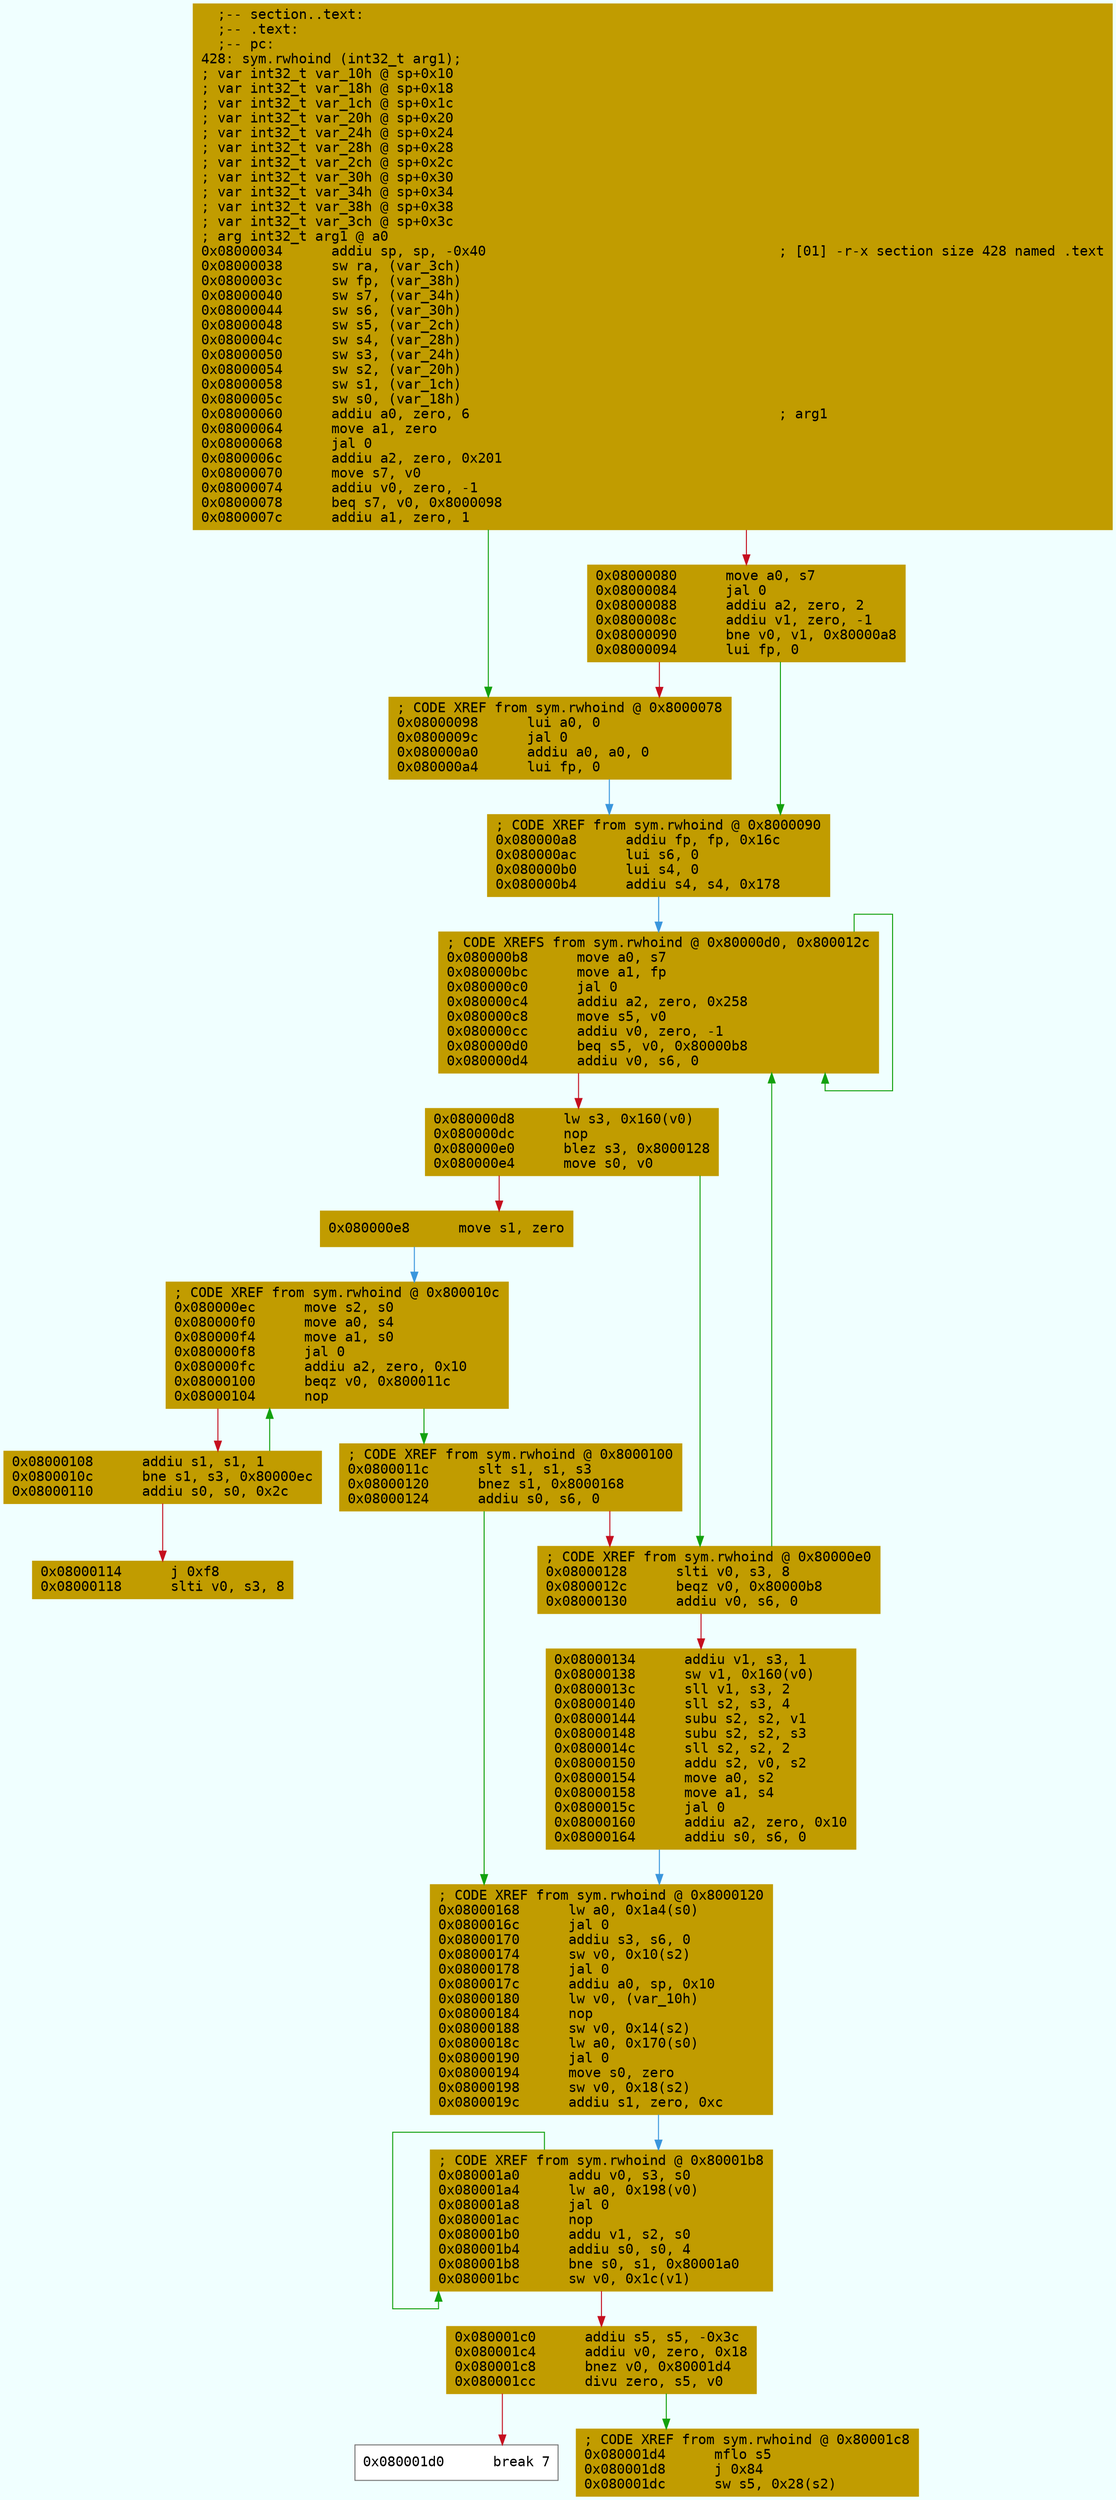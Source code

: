 digraph code {
	graph [bgcolor=azure fontsize=8 fontname="Courier" splines="ortho"];
	node [fillcolor=gray style=filled shape=box];
	edge [arrowhead="normal"];
	"0x08000034" [URL="sym.rwhoind/0x08000034", fillcolor="#c19c00",color="#c19c00", fontname="Courier",label="  ;-- section..text:\l  ;-- .text:\l  ;-- pc:\l428: sym.rwhoind (int32_t arg1);\l; var int32_t var_10h @ sp+0x10\l; var int32_t var_18h @ sp+0x18\l; var int32_t var_1ch @ sp+0x1c\l; var int32_t var_20h @ sp+0x20\l; var int32_t var_24h @ sp+0x24\l; var int32_t var_28h @ sp+0x28\l; var int32_t var_2ch @ sp+0x2c\l; var int32_t var_30h @ sp+0x30\l; var int32_t var_34h @ sp+0x34\l; var int32_t var_38h @ sp+0x38\l; var int32_t var_3ch @ sp+0x3c\l; arg int32_t arg1 @ a0\l0x08000034      addiu sp, sp, -0x40                                    ; [01] -r-x section size 428 named .text\l0x08000038      sw ra, (var_3ch)\l0x0800003c      sw fp, (var_38h)\l0x08000040      sw s7, (var_34h)\l0x08000044      sw s6, (var_30h)\l0x08000048      sw s5, (var_2ch)\l0x0800004c      sw s4, (var_28h)\l0x08000050      sw s3, (var_24h)\l0x08000054      sw s2, (var_20h)\l0x08000058      sw s1, (var_1ch)\l0x0800005c      sw s0, (var_18h)\l0x08000060      addiu a0, zero, 6                                      ; arg1\l0x08000064      move a1, zero\l0x08000068      jal 0\l0x0800006c      addiu a2, zero, 0x201\l0x08000070      move s7, v0\l0x08000074      addiu v0, zero, -1\l0x08000078      beq s7, v0, 0x8000098\l0x0800007c      addiu a1, zero, 1\l"]
	"0x08000080" [URL="sym.rwhoind/0x08000080", fillcolor="#c19c00",color="#c19c00", fontname="Courier",label="0x08000080      move a0, s7\l0x08000084      jal 0\l0x08000088      addiu a2, zero, 2\l0x0800008c      addiu v1, zero, -1\l0x08000090      bne v0, v1, 0x80000a8\l0x08000094      lui fp, 0\l"]
	"0x08000098" [URL="sym.rwhoind/0x08000098", fillcolor="#c19c00",color="#c19c00", fontname="Courier",label="; CODE XREF from sym.rwhoind @ 0x8000078\l0x08000098      lui a0, 0\l0x0800009c      jal 0\l0x080000a0      addiu a0, a0, 0\l0x080000a4      lui fp, 0\l"]
	"0x080000a8" [URL="sym.rwhoind/0x080000a8", fillcolor="#c19c00",color="#c19c00", fontname="Courier",label="; CODE XREF from sym.rwhoind @ 0x8000090\l0x080000a8      addiu fp, fp, 0x16c\l0x080000ac      lui s6, 0\l0x080000b0      lui s4, 0\l0x080000b4      addiu s4, s4, 0x178\l"]
	"0x080000b8" [URL="sym.rwhoind/0x080000b8", fillcolor="#c19c00",color="#c19c00", fontname="Courier",label="; CODE XREFS from sym.rwhoind @ 0x80000d0, 0x800012c\l0x080000b8      move a0, s7\l0x080000bc      move a1, fp\l0x080000c0      jal 0\l0x080000c4      addiu a2, zero, 0x258\l0x080000c8      move s5, v0\l0x080000cc      addiu v0, zero, -1\l0x080000d0      beq s5, v0, 0x80000b8\l0x080000d4      addiu v0, s6, 0\l"]
	"0x080000d8" [URL="sym.rwhoind/0x080000d8", fillcolor="#c19c00",color="#c19c00", fontname="Courier",label="0x080000d8      lw s3, 0x160(v0)\l0x080000dc      nop\l0x080000e0      blez s3, 0x8000128\l0x080000e4      move s0, v0\l"]
	"0x080000e8" [URL="sym.rwhoind/0x080000e8", fillcolor="#c19c00",color="#c19c00", fontname="Courier",label="0x080000e8      move s1, zero\l"]
	"0x080000ec" [URL="sym.rwhoind/0x080000ec", fillcolor="#c19c00",color="#c19c00", fontname="Courier",label="; CODE XREF from sym.rwhoind @ 0x800010c\l0x080000ec      move s2, s0\l0x080000f0      move a0, s4\l0x080000f4      move a1, s0\l0x080000f8      jal 0\l0x080000fc      addiu a2, zero, 0x10\l0x08000100      beqz v0, 0x800011c\l0x08000104      nop\l"]
	"0x08000108" [URL="sym.rwhoind/0x08000108", fillcolor="#c19c00",color="#c19c00", fontname="Courier",label="0x08000108      addiu s1, s1, 1\l0x0800010c      bne s1, s3, 0x80000ec\l0x08000110      addiu s0, s0, 0x2c\l"]
	"0x08000114" [URL="sym.rwhoind/0x08000114", fillcolor="#c19c00",color="#c19c00", fontname="Courier",label="0x08000114      j 0xf8\l0x08000118      slti v0, s3, 8\l"]
	"0x0800011c" [URL="sym.rwhoind/0x0800011c", fillcolor="#c19c00",color="#c19c00", fontname="Courier",label="; CODE XREF from sym.rwhoind @ 0x8000100\l0x0800011c      slt s1, s1, s3\l0x08000120      bnez s1, 0x8000168\l0x08000124      addiu s0, s6, 0\l"]
	"0x08000128" [URL="sym.rwhoind/0x08000128", fillcolor="#c19c00",color="#c19c00", fontname="Courier",label="; CODE XREF from sym.rwhoind @ 0x80000e0\l0x08000128      slti v0, s3, 8\l0x0800012c      beqz v0, 0x80000b8\l0x08000130      addiu v0, s6, 0\l"]
	"0x08000134" [URL="sym.rwhoind/0x08000134", fillcolor="#c19c00",color="#c19c00", fontname="Courier",label="0x08000134      addiu v1, s3, 1\l0x08000138      sw v1, 0x160(v0)\l0x0800013c      sll v1, s3, 2\l0x08000140      sll s2, s3, 4\l0x08000144      subu s2, s2, v1\l0x08000148      subu s2, s2, s3\l0x0800014c      sll s2, s2, 2\l0x08000150      addu s2, v0, s2\l0x08000154      move a0, s2\l0x08000158      move a1, s4\l0x0800015c      jal 0\l0x08000160      addiu a2, zero, 0x10\l0x08000164      addiu s0, s6, 0\l"]
	"0x08000168" [URL="sym.rwhoind/0x08000168", fillcolor="#c19c00",color="#c19c00", fontname="Courier",label="; CODE XREF from sym.rwhoind @ 0x8000120\l0x08000168      lw a0, 0x1a4(s0)\l0x0800016c      jal 0\l0x08000170      addiu s3, s6, 0\l0x08000174      sw v0, 0x10(s2)\l0x08000178      jal 0\l0x0800017c      addiu a0, sp, 0x10\l0x08000180      lw v0, (var_10h)\l0x08000184      nop\l0x08000188      sw v0, 0x14(s2)\l0x0800018c      lw a0, 0x170(s0)\l0x08000190      jal 0\l0x08000194      move s0, zero\l0x08000198      sw v0, 0x18(s2)\l0x0800019c      addiu s1, zero, 0xc\l"]
	"0x080001a0" [URL="sym.rwhoind/0x080001a0", fillcolor="#c19c00",color="#c19c00", fontname="Courier",label="; CODE XREF from sym.rwhoind @ 0x80001b8\l0x080001a0      addu v0, s3, s0\l0x080001a4      lw a0, 0x198(v0)\l0x080001a8      jal 0\l0x080001ac      nop\l0x080001b0      addu v1, s2, s0\l0x080001b4      addiu s0, s0, 4\l0x080001b8      bne s0, s1, 0x80001a0\l0x080001bc      sw v0, 0x1c(v1)\l"]
	"0x080001c0" [URL="sym.rwhoind/0x080001c0", fillcolor="#c19c00",color="#c19c00", fontname="Courier",label="0x080001c0      addiu s5, s5, -0x3c\l0x080001c4      addiu v0, zero, 0x18\l0x080001c8      bnez v0, 0x80001d4\l0x080001cc      divu zero, s5, v0\l"]
	"0x080001d0" [URL="sym.rwhoind/0x080001d0", fillcolor="white",color="#767676", fontname="Courier",label="0x080001d0      break 7\l"]
	"0x080001d4" [URL="sym.rwhoind/0x080001d4", fillcolor="#c19c00",color="#c19c00", fontname="Courier",label="; CODE XREF from sym.rwhoind @ 0x80001c8\l0x080001d4      mflo s5\l0x080001d8      j 0x84\l0x080001dc      sw s5, 0x28(s2)\l"]
        "0x08000034" -> "0x08000098" [color="#13a10e"];
        "0x08000034" -> "0x08000080" [color="#c50f1f"];
        "0x08000080" -> "0x080000a8" [color="#13a10e"];
        "0x08000080" -> "0x08000098" [color="#c50f1f"];
        "0x08000098" -> "0x080000a8" [color="#3a96dd"];
        "0x080000a8" -> "0x080000b8" [color="#3a96dd"];
        "0x080000b8" -> "0x080000b8" [color="#13a10e"];
        "0x080000b8" -> "0x080000d8" [color="#c50f1f"];
        "0x080000d8" -> "0x08000128" [color="#13a10e"];
        "0x080000d8" -> "0x080000e8" [color="#c50f1f"];
        "0x080000e8" -> "0x080000ec" [color="#3a96dd"];
        "0x080000ec" -> "0x0800011c" [color="#13a10e"];
        "0x080000ec" -> "0x08000108" [color="#c50f1f"];
        "0x08000108" -> "0x080000ec" [color="#13a10e"];
        "0x08000108" -> "0x08000114" [color="#c50f1f"];
        "0x0800011c" -> "0x08000168" [color="#13a10e"];
        "0x0800011c" -> "0x08000128" [color="#c50f1f"];
        "0x08000128" -> "0x080000b8" [color="#13a10e"];
        "0x08000128" -> "0x08000134" [color="#c50f1f"];
        "0x08000134" -> "0x08000168" [color="#3a96dd"];
        "0x08000168" -> "0x080001a0" [color="#3a96dd"];
        "0x080001a0" -> "0x080001a0" [color="#13a10e"];
        "0x080001a0" -> "0x080001c0" [color="#c50f1f"];
        "0x080001c0" -> "0x080001d4" [color="#13a10e"];
        "0x080001c0" -> "0x080001d0" [color="#c50f1f"];
}

